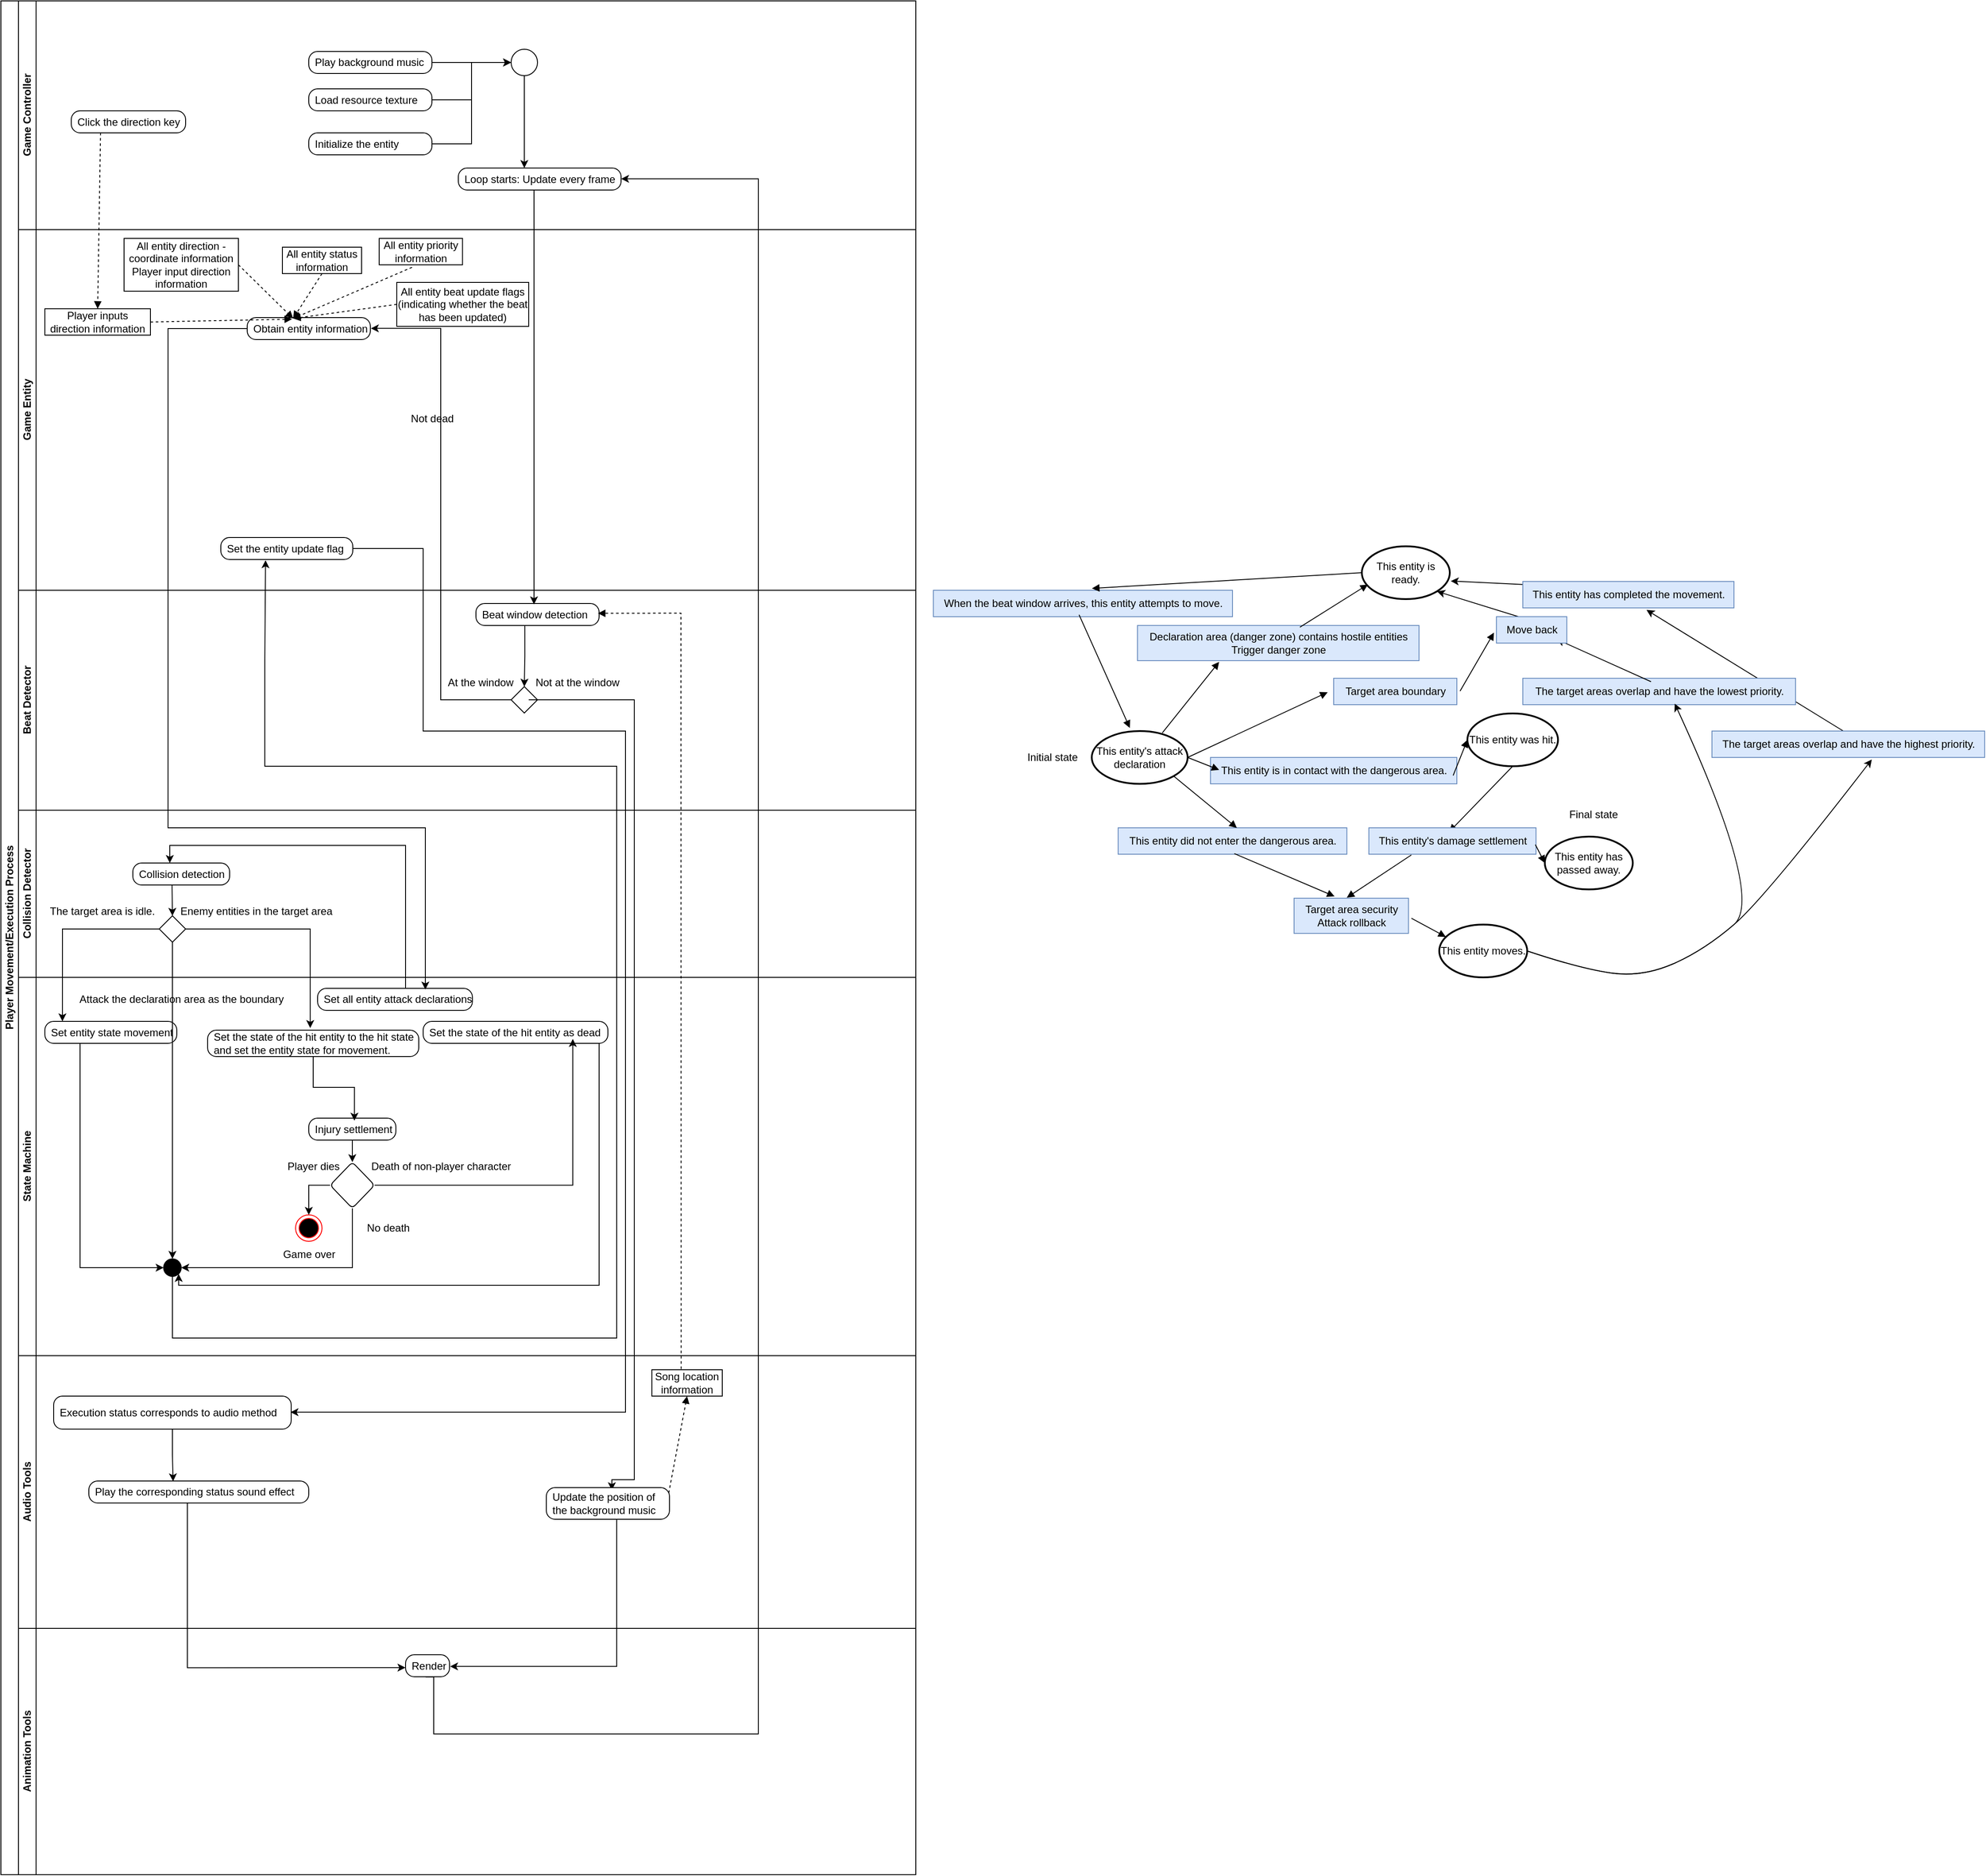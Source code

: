 <mxfile version="26.1.1">
  <diagram id="prtHgNgQTEPvFCAcTncT" name="Page-1">
    <mxGraphModel dx="1990" dy="1095" grid="1" gridSize="10" guides="1" tooltips="1" connect="1" arrows="1" fold="1" page="1" pageScale="1" pageWidth="827" pageHeight="1169" math="0" shadow="0">
      <root>
        <mxCell id="0" />
        <mxCell id="1" parent="0" />
        <mxCell id="dNxyNK7c78bLwvsdeMH5-19" value="Player Movement/Execution Process" style="swimlane;html=1;childLayout=stackLayout;resizeParent=1;resizeParentMax=0;horizontal=0;startSize=20;horizontalStack=0;" parent="1" vertex="1">
          <mxGeometry x="100" y="200" width="1040" height="2130" as="geometry" />
        </mxCell>
        <mxCell id="dNxyNK7c78bLwvsdeMH5-20" value="Game Controller" style="swimlane;html=1;startSize=20;horizontal=0;" parent="dNxyNK7c78bLwvsdeMH5-19" vertex="1">
          <mxGeometry x="20" width="1020" height="260" as="geometry" />
        </mxCell>
        <mxCell id="RiEksx5ooV3Hi0hGjkgv-7" value="Click the direction key" style="shape=mxgraph.uml25.behaviorAction;html=1;rounded=1;absoluteArcSize=1;arcSize=10;align=left;spacingLeft=5;whiteSpace=wrap;" parent="dNxyNK7c78bLwvsdeMH5-20" vertex="1">
          <mxGeometry x="60" y="125" width="130" height="25" as="geometry" />
        </mxCell>
        <mxCell id="NvxcnexAdf7WvvJ3q8dT-101" value="" style="ellipse;" parent="dNxyNK7c78bLwvsdeMH5-20" vertex="1">
          <mxGeometry x="560.0" y="55.001" width="30" height="30" as="geometry" />
        </mxCell>
        <mxCell id="NvxcnexAdf7WvvJ3q8dT-172" value="Loop starts: Update every frame" style="shape=mxgraph.uml25.behaviorAction;html=1;rounded=1;absoluteArcSize=1;arcSize=10;align=left;spacingLeft=5;whiteSpace=wrap;" parent="dNxyNK7c78bLwvsdeMH5-20" vertex="1">
          <mxGeometry x="500" y="190" width="185" height="25" as="geometry" />
        </mxCell>
        <mxCell id="NvxcnexAdf7WvvJ3q8dT-216" style="edgeStyle=orthogonalEdgeStyle;rounded=0;orthogonalLoop=1;jettySize=auto;html=1;" parent="dNxyNK7c78bLwvsdeMH5-20" source="NvxcnexAdf7WvvJ3q8dT-101" edge="1">
          <mxGeometry relative="1" as="geometry">
            <mxPoint x="575" y="190" as="targetPoint" />
          </mxGeometry>
        </mxCell>
        <mxCell id="NvxcnexAdf7WvvJ3q8dT-222" style="edgeStyle=orthogonalEdgeStyle;rounded=0;orthogonalLoop=1;jettySize=auto;html=1;entryX=0;entryY=0.5;entryDx=0;entryDy=0;" parent="dNxyNK7c78bLwvsdeMH5-20" source="NvxcnexAdf7WvvJ3q8dT-221" target="NvxcnexAdf7WvvJ3q8dT-101" edge="1">
          <mxGeometry relative="1" as="geometry" />
        </mxCell>
        <mxCell id="NvxcnexAdf7WvvJ3q8dT-221" value="Play background music" style="shape=mxgraph.uml25.behaviorAction;html=1;rounded=1;absoluteArcSize=1;arcSize=10;align=left;spacingLeft=5;whiteSpace=wrap;" parent="dNxyNK7c78bLwvsdeMH5-20" vertex="1">
          <mxGeometry x="330" y="57.5" width="140" height="25" as="geometry" />
        </mxCell>
        <mxCell id="NvxcnexAdf7WvvJ3q8dT-224" style="edgeStyle=orthogonalEdgeStyle;rounded=0;orthogonalLoop=1;jettySize=auto;html=1;entryX=0;entryY=0.5;entryDx=0;entryDy=0;" parent="dNxyNK7c78bLwvsdeMH5-20" source="NvxcnexAdf7WvvJ3q8dT-223" target="NvxcnexAdf7WvvJ3q8dT-101" edge="1">
          <mxGeometry relative="1" as="geometry" />
        </mxCell>
        <mxCell id="NvxcnexAdf7WvvJ3q8dT-223" value="Load resource texture" style="shape=mxgraph.uml25.behaviorAction;html=1;rounded=1;absoluteArcSize=1;arcSize=10;align=left;spacingLeft=5;whiteSpace=wrap;" parent="dNxyNK7c78bLwvsdeMH5-20" vertex="1">
          <mxGeometry x="330" y="100" width="140" height="25" as="geometry" />
        </mxCell>
        <mxCell id="NvxcnexAdf7WvvJ3q8dT-226" style="edgeStyle=orthogonalEdgeStyle;rounded=0;orthogonalLoop=1;jettySize=auto;html=1;entryX=0;entryY=0.5;entryDx=0;entryDy=0;" parent="dNxyNK7c78bLwvsdeMH5-20" source="NvxcnexAdf7WvvJ3q8dT-225" target="NvxcnexAdf7WvvJ3q8dT-101" edge="1">
          <mxGeometry relative="1" as="geometry" />
        </mxCell>
        <mxCell id="NvxcnexAdf7WvvJ3q8dT-225" value="Initialize the entity" style="shape=mxgraph.uml25.behaviorAction;html=1;rounded=1;absoluteArcSize=1;arcSize=10;align=left;spacingLeft=5;whiteSpace=wrap;" parent="dNxyNK7c78bLwvsdeMH5-20" vertex="1">
          <mxGeometry x="330" y="150" width="140" height="25" as="geometry" />
        </mxCell>
        <mxCell id="NvxcnexAdf7WvvJ3q8dT-192" value="Game Entity" style="swimlane;html=1;startSize=20;horizontal=0;" parent="dNxyNK7c78bLwvsdeMH5-19" vertex="1">
          <mxGeometry x="20" y="260" width="1020" height="410" as="geometry" />
        </mxCell>
        <mxCell id="NvxcnexAdf7WvvJ3q8dT-194" value="All entity status information" style="rounded=0;whiteSpace=wrap;html=1;fontFamily=Helvetica;fontSize=12;fontColor=#000000;align=center;" parent="NvxcnexAdf7WvvJ3q8dT-192" vertex="1">
          <mxGeometry x="300" y="20" width="90" height="30" as="geometry" />
        </mxCell>
        <mxCell id="NvxcnexAdf7WvvJ3q8dT-195" value="All entity direction - coordinate information Player input direction information" style="rounded=0;whiteSpace=wrap;html=1;fontFamily=Helvetica;fontSize=12;fontColor=#000000;align=center;" parent="NvxcnexAdf7WvvJ3q8dT-192" vertex="1">
          <mxGeometry x="120" y="10" width="130" height="60" as="geometry" />
        </mxCell>
        <mxCell id="NvxcnexAdf7WvvJ3q8dT-165" value="Obtain entity information" style="shape=mxgraph.uml25.behaviorAction;html=1;rounded=1;absoluteArcSize=1;arcSize=10;align=left;spacingLeft=5;whiteSpace=wrap;" parent="NvxcnexAdf7WvvJ3q8dT-192" vertex="1">
          <mxGeometry x="260" y="100" width="140" height="25" as="geometry" />
        </mxCell>
        <mxCell id="NvxcnexAdf7WvvJ3q8dT-204" value="" style="html=1;verticalAlign=bottom;labelBackgroundColor=none;endArrow=block;endFill=1;dashed=1;rounded=0;exitX=0.5;exitY=1;exitDx=0;exitDy=0;entryX=0.373;entryY=0.042;entryDx=0;entryDy=0;entryPerimeter=0;" parent="NvxcnexAdf7WvvJ3q8dT-192" source="NvxcnexAdf7WvvJ3q8dT-194" target="NvxcnexAdf7WvvJ3q8dT-165" edge="1">
          <mxGeometry width="160" relative="1" as="geometry">
            <mxPoint x="250" y="190" as="sourcePoint" />
            <mxPoint x="410" y="190" as="targetPoint" />
          </mxGeometry>
        </mxCell>
        <mxCell id="NvxcnexAdf7WvvJ3q8dT-205" value="" style="html=1;verticalAlign=bottom;labelBackgroundColor=none;endArrow=block;endFill=1;dashed=1;rounded=0;exitX=1;exitY=0.5;exitDx=0;exitDy=0;entryX=0.373;entryY=0.042;entryDx=0;entryDy=0;entryPerimeter=0;" parent="NvxcnexAdf7WvvJ3q8dT-192" source="NvxcnexAdf7WvvJ3q8dT-195" target="NvxcnexAdf7WvvJ3q8dT-165" edge="1">
          <mxGeometry width="160" relative="1" as="geometry">
            <mxPoint x="250" y="190" as="sourcePoint" />
            <mxPoint x="410" y="190" as="targetPoint" />
          </mxGeometry>
        </mxCell>
        <mxCell id="NvxcnexAdf7WvvJ3q8dT-232" value="Player inputs direction information" style="rounded=0;whiteSpace=wrap;html=1;fontFamily=Helvetica;fontSize=12;fontColor=#000000;align=center;" parent="NvxcnexAdf7WvvJ3q8dT-192" vertex="1">
          <mxGeometry x="30" y="90" width="120" height="30" as="geometry" />
        </mxCell>
        <mxCell id="MzwR7XX259GG3YpAv0yA-23" value="" style="html=1;verticalAlign=bottom;labelBackgroundColor=none;endArrow=block;endFill=1;dashed=1;rounded=0;exitX=1;exitY=0.5;exitDx=0;exitDy=0;entryX=0.364;entryY=0.071;entryDx=0;entryDy=0;entryPerimeter=0;" parent="NvxcnexAdf7WvvJ3q8dT-192" source="NvxcnexAdf7WvvJ3q8dT-232" target="NvxcnexAdf7WvvJ3q8dT-165" edge="1">
          <mxGeometry width="160" relative="1" as="geometry">
            <mxPoint x="89" y="80" as="sourcePoint" />
            <mxPoint x="158.69" y="167" as="targetPoint" />
          </mxGeometry>
        </mxCell>
        <mxCell id="Qg8Gm3xI18R2EqKsObhd-26" value="Not dead" style="text;html=1;align=center;verticalAlign=middle;resizable=0;points=[];autosize=1;strokeColor=none;fillColor=none;" parent="NvxcnexAdf7WvvJ3q8dT-192" vertex="1">
          <mxGeometry x="434.75" y="200" width="70" height="30" as="geometry" />
        </mxCell>
        <mxCell id="Qg8Gm3xI18R2EqKsObhd-76" value="All entity priority information" style="rounded=0;whiteSpace=wrap;html=1;fontFamily=Helvetica;fontSize=12;fontColor=#000000;align=center;" parent="NvxcnexAdf7WvvJ3q8dT-192" vertex="1">
          <mxGeometry x="410" y="10" width="94.75" height="30" as="geometry" />
        </mxCell>
        <mxCell id="Qg8Gm3xI18R2EqKsObhd-77" value="" style="html=1;verticalAlign=bottom;labelBackgroundColor=none;endArrow=block;endFill=1;dashed=1;rounded=0;exitX=0.394;exitY=1.096;exitDx=0;exitDy=0;entryX=0.373;entryY=0.042;entryDx=0;entryDy=0;entryPerimeter=0;exitPerimeter=0;" parent="NvxcnexAdf7WvvJ3q8dT-192" source="Qg8Gm3xI18R2EqKsObhd-76" target="NvxcnexAdf7WvvJ3q8dT-165" edge="1">
          <mxGeometry width="160" relative="1" as="geometry">
            <mxPoint x="250" y="190" as="sourcePoint" />
            <mxPoint x="410" y="190" as="targetPoint" />
          </mxGeometry>
        </mxCell>
        <mxCell id="Qg8Gm3xI18R2EqKsObhd-96" value="All entity beat update flags (indicating whether the beat has been updated)" style="rounded=0;whiteSpace=wrap;html=1;fontFamily=Helvetica;fontSize=12;fontColor=#000000;align=center;" parent="NvxcnexAdf7WvvJ3q8dT-192" vertex="1">
          <mxGeometry x="430" y="60" width="150" height="50" as="geometry" />
        </mxCell>
        <mxCell id="Qg8Gm3xI18R2EqKsObhd-97" value="" style="html=1;verticalAlign=bottom;labelBackgroundColor=none;endArrow=block;endFill=1;dashed=1;rounded=0;exitX=0;exitY=0.5;exitDx=0;exitDy=0;entryX=0.373;entryY=0.042;entryDx=0;entryDy=0;entryPerimeter=0;" parent="NvxcnexAdf7WvvJ3q8dT-192" source="Qg8Gm3xI18R2EqKsObhd-96" target="NvxcnexAdf7WvvJ3q8dT-165" edge="1">
          <mxGeometry width="160" relative="1" as="geometry">
            <mxPoint x="250" y="190" as="sourcePoint" />
            <mxPoint x="410" y="190" as="targetPoint" />
          </mxGeometry>
        </mxCell>
        <mxCell id="Qg8Gm3xI18R2EqKsObhd-100" value="Set the entity update flag" style="shape=mxgraph.uml25.behaviorAction;html=1;rounded=1;absoluteArcSize=1;arcSize=10;align=left;spacingLeft=5;whiteSpace=wrap;" parent="NvxcnexAdf7WvvJ3q8dT-192" vertex="1">
          <mxGeometry x="230" y="350" width="150" height="25" as="geometry" />
        </mxCell>
        <mxCell id="dNxyNK7c78bLwvsdeMH5-21" value="Beat Detector" style="swimlane;html=1;startSize=20;horizontal=0;" parent="dNxyNK7c78bLwvsdeMH5-19" vertex="1">
          <mxGeometry x="20" y="670" width="1020" height="250" as="geometry" />
        </mxCell>
        <mxCell id="RiEksx5ooV3Hi0hGjkgv-25" value="" style="rhombus;" parent="dNxyNK7c78bLwvsdeMH5-21" vertex="1">
          <mxGeometry x="560" y="109.5" width="30" height="30" as="geometry" />
        </mxCell>
        <mxCell id="RiEksx5ooV3Hi0hGjkgv-29" value="Not at the window" style="text;html=1;align=center;verticalAlign=middle;resizable=0;points=[];autosize=1;strokeColor=none;fillColor=none;" parent="dNxyNK7c78bLwvsdeMH5-21" vertex="1">
          <mxGeometry x="575" y="90" width="120" height="30" as="geometry" />
        </mxCell>
        <mxCell id="NvxcnexAdf7WvvJ3q8dT-189" style="edgeStyle=orthogonalEdgeStyle;rounded=0;orthogonalLoop=1;jettySize=auto;html=1;entryX=0.5;entryY=0;entryDx=0;entryDy=0;exitX=0.397;exitY=0.976;exitDx=0;exitDy=0;exitPerimeter=0;" parent="dNxyNK7c78bLwvsdeMH5-21" source="NvxcnexAdf7WvvJ3q8dT-187" target="RiEksx5ooV3Hi0hGjkgv-25" edge="1">
          <mxGeometry relative="1" as="geometry" />
        </mxCell>
        <mxCell id="NvxcnexAdf7WvvJ3q8dT-187" value="Beat window detection" style="shape=mxgraph.uml25.behaviorAction;html=1;rounded=1;absoluteArcSize=1;arcSize=10;align=left;spacingLeft=5;whiteSpace=wrap;" parent="dNxyNK7c78bLwvsdeMH5-21" vertex="1">
          <mxGeometry x="520" y="15" width="140" height="25" as="geometry" />
        </mxCell>
        <mxCell id="MzwR7XX259GG3YpAv0yA-102" value="At the window" style="text;html=1;align=center;verticalAlign=middle;resizable=0;points=[];autosize=1;strokeColor=none;fillColor=none;" parent="dNxyNK7c78bLwvsdeMH5-21" vertex="1">
          <mxGeometry x="475" y="90" width="100" height="30" as="geometry" />
        </mxCell>
        <mxCell id="RiEksx5ooV3Hi0hGjkgv-11" value="Collision Detector" style="swimlane;html=1;startSize=20;horizontal=0;" parent="dNxyNK7c78bLwvsdeMH5-19" vertex="1">
          <mxGeometry x="20" y="920" width="1020" height="190" as="geometry" />
        </mxCell>
        <mxCell id="NvxcnexAdf7WvvJ3q8dT-248" style="edgeStyle=orthogonalEdgeStyle;rounded=0;orthogonalLoop=1;jettySize=auto;html=1;entryX=0.5;entryY=0;entryDx=0;entryDy=0;exitX=0.405;exitY=0.986;exitDx=0;exitDy=0;exitPerimeter=0;" parent="RiEksx5ooV3Hi0hGjkgv-11" source="RiEksx5ooV3Hi0hGjkgv-32" target="RiEksx5ooV3Hi0hGjkgv-34" edge="1">
          <mxGeometry relative="1" as="geometry" />
        </mxCell>
        <mxCell id="RiEksx5ooV3Hi0hGjkgv-32" value="Collision detection" style="shape=mxgraph.uml25.behaviorAction;html=1;rounded=1;absoluteArcSize=1;arcSize=10;align=left;spacingLeft=5;whiteSpace=wrap;" parent="RiEksx5ooV3Hi0hGjkgv-11" vertex="1">
          <mxGeometry x="130" y="60" width="110" height="25" as="geometry" />
        </mxCell>
        <mxCell id="RiEksx5ooV3Hi0hGjkgv-34" value="" style="rhombus;" parent="RiEksx5ooV3Hi0hGjkgv-11" vertex="1">
          <mxGeometry x="160" y="120" width="30" height="30" as="geometry" />
        </mxCell>
        <mxCell id="RiEksx5ooV3Hi0hGjkgv-62" value="Enemy entities in the target area" style="text;html=1;align=center;verticalAlign=middle;resizable=0;points=[];autosize=1;strokeColor=none;fillColor=none;" parent="RiEksx5ooV3Hi0hGjkgv-11" vertex="1">
          <mxGeometry x="170" y="100" width="200" height="30" as="geometry" />
        </mxCell>
        <mxCell id="MzwR7XX259GG3YpAv0yA-29" value="The target area is idle." style="text;html=1;align=center;verticalAlign=middle;resizable=0;points=[];autosize=1;strokeColor=none;fillColor=none;" parent="RiEksx5ooV3Hi0hGjkgv-11" vertex="1">
          <mxGeometry x="25" y="100" width="140" height="30" as="geometry" />
        </mxCell>
        <mxCell id="dNxyNK7c78bLwvsdeMH5-22" value="State Machine" style="swimlane;html=1;startSize=20;horizontal=0;" parent="dNxyNK7c78bLwvsdeMH5-19" vertex="1">
          <mxGeometry x="20" y="1110" width="1020" height="430" as="geometry" />
        </mxCell>
        <mxCell id="Qg8Gm3xI18R2EqKsObhd-121" style="edgeStyle=orthogonalEdgeStyle;rounded=0;orthogonalLoop=1;jettySize=auto;html=1;entryX=0;entryY=0.5;entryDx=0;entryDy=0;" parent="dNxyNK7c78bLwvsdeMH5-22" source="RiEksx5ooV3Hi0hGjkgv-41" target="Qg8Gm3xI18R2EqKsObhd-119" edge="1">
          <mxGeometry relative="1" as="geometry">
            <Array as="points">
              <mxPoint x="70" y="330" />
            </Array>
          </mxGeometry>
        </mxCell>
        <mxCell id="RiEksx5ooV3Hi0hGjkgv-41" value="Set entity state movement" style="shape=mxgraph.uml25.behaviorAction;html=1;rounded=1;absoluteArcSize=1;arcSize=10;align=left;spacingLeft=5;whiteSpace=wrap;" parent="dNxyNK7c78bLwvsdeMH5-22" vertex="1">
          <mxGeometry x="30" y="50" width="150" height="25" as="geometry" />
        </mxCell>
        <mxCell id="RiEksx5ooV3Hi0hGjkgv-58" value="Set the state of the hit entity to the hit state and set the entity state for movement." style="shape=mxgraph.uml25.behaviorAction;html=1;rounded=1;absoluteArcSize=1;arcSize=10;align=left;spacingLeft=5;whiteSpace=wrap;" parent="dNxyNK7c78bLwvsdeMH5-22" vertex="1">
          <mxGeometry x="215" y="60" width="240" height="30" as="geometry" />
        </mxCell>
        <mxCell id="RiEksx5ooV3Hi0hGjkgv-57" value="Attack the declaration area as the boundary" style="text;html=1;align=center;verticalAlign=middle;resizable=0;points=[];autosize=1;strokeColor=none;fillColor=none;" parent="dNxyNK7c78bLwvsdeMH5-22" vertex="1">
          <mxGeometry x="55" y="10" width="260" height="30" as="geometry" />
        </mxCell>
        <mxCell id="Qg8Gm3xI18R2EqKsObhd-120" style="edgeStyle=orthogonalEdgeStyle;rounded=0;orthogonalLoop=1;jettySize=auto;html=1;entryX=1;entryY=1;entryDx=0;entryDy=0;" parent="dNxyNK7c78bLwvsdeMH5-22" source="Qg8Gm3xI18R2EqKsObhd-30" target="Qg8Gm3xI18R2EqKsObhd-119" edge="1">
          <mxGeometry relative="1" as="geometry">
            <Array as="points">
              <mxPoint x="660" y="350" />
              <mxPoint x="182" y="350" />
            </Array>
          </mxGeometry>
        </mxCell>
        <mxCell id="Qg8Gm3xI18R2EqKsObhd-30" value="Set the state of the hit entity as dead" style="shape=mxgraph.uml25.behaviorAction;html=1;rounded=1;absoluteArcSize=1;arcSize=10;align=left;spacingLeft=5;whiteSpace=wrap;" parent="dNxyNK7c78bLwvsdeMH5-22" vertex="1">
          <mxGeometry x="460" y="50" width="210" height="25" as="geometry" />
        </mxCell>
        <mxCell id="Qg8Gm3xI18R2EqKsObhd-22" value="" style="edgeStyle=orthogonalEdgeStyle;rounded=0;orthogonalLoop=1;jettySize=auto;html=1;" parent="dNxyNK7c78bLwvsdeMH5-22" source="Qg8Gm3xI18R2EqKsObhd-19" target="Qg8Gm3xI18R2EqKsObhd-21" edge="1">
          <mxGeometry relative="1" as="geometry" />
        </mxCell>
        <mxCell id="Qg8Gm3xI18R2EqKsObhd-19" value="Injury settlement" style="shape=mxgraph.uml25.behaviorAction;html=1;rounded=1;absoluteArcSize=1;arcSize=10;align=left;spacingLeft=5;whiteSpace=wrap;" parent="dNxyNK7c78bLwvsdeMH5-22" vertex="1">
          <mxGeometry x="330" y="160" width="99" height="25" as="geometry" />
        </mxCell>
        <mxCell id="Qg8Gm3xI18R2EqKsObhd-36" style="edgeStyle=orthogonalEdgeStyle;rounded=0;orthogonalLoop=1;jettySize=auto;html=1;" parent="dNxyNK7c78bLwvsdeMH5-22" source="Qg8Gm3xI18R2EqKsObhd-21" target="Qg8Gm3xI18R2EqKsObhd-38" edge="1">
          <mxGeometry relative="1" as="geometry">
            <mxPoint x="210" y="236" as="targetPoint" />
          </mxGeometry>
        </mxCell>
        <mxCell id="Qg8Gm3xI18R2EqKsObhd-117" style="edgeStyle=orthogonalEdgeStyle;rounded=0;orthogonalLoop=1;jettySize=auto;html=1;entryX=1;entryY=0.5;entryDx=0;entryDy=0;" parent="dNxyNK7c78bLwvsdeMH5-22" source="Qg8Gm3xI18R2EqKsObhd-21" target="Qg8Gm3xI18R2EqKsObhd-119" edge="1">
          <mxGeometry relative="1" as="geometry">
            <mxPoint x="379.5" y="330" as="targetPoint" />
            <Array as="points">
              <mxPoint x="380" y="330" />
            </Array>
          </mxGeometry>
        </mxCell>
        <mxCell id="Qg8Gm3xI18R2EqKsObhd-21" value="" style="rhombus;whiteSpace=wrap;html=1;align=left;rounded=1;arcSize=10;spacingLeft=5;" parent="dNxyNK7c78bLwvsdeMH5-22" vertex="1">
          <mxGeometry x="354.25" y="210" width="50.5" height="52.5" as="geometry" />
        </mxCell>
        <mxCell id="Qg8Gm3xI18R2EqKsObhd-24" value="Game over" style="text;html=1;align=center;verticalAlign=middle;resizable=0;points=[];autosize=1;strokeColor=none;fillColor=none;" parent="dNxyNK7c78bLwvsdeMH5-22" vertex="1">
          <mxGeometry x="290" y="300" width="80" height="30" as="geometry" />
        </mxCell>
        <mxCell id="Qg8Gm3xI18R2EqKsObhd-37" value="Player dies" style="text;html=1;align=center;verticalAlign=middle;resizable=0;points=[];autosize=1;strokeColor=none;fillColor=none;" parent="dNxyNK7c78bLwvsdeMH5-22" vertex="1">
          <mxGeometry x="295" y="200" width="80" height="30" as="geometry" />
        </mxCell>
        <mxCell id="Qg8Gm3xI18R2EqKsObhd-38" value="" style="ellipse;html=1;shape=endState;fillColor=#000000;strokeColor=#ff0000;" parent="dNxyNK7c78bLwvsdeMH5-22" vertex="1">
          <mxGeometry x="315" y="270" width="30" height="30" as="geometry" />
        </mxCell>
        <mxCell id="MzwR7XX259GG3YpAv0yA-20" value="Set all entity attack declarations" style="shape=mxgraph.uml25.behaviorAction;html=1;rounded=1;absoluteArcSize=1;arcSize=10;align=left;spacingLeft=5;whiteSpace=wrap;" parent="dNxyNK7c78bLwvsdeMH5-22" vertex="1">
          <mxGeometry x="340" y="12.5" width="176" height="25" as="geometry" />
        </mxCell>
        <mxCell id="Qg8Gm3xI18R2EqKsObhd-112" style="edgeStyle=orthogonalEdgeStyle;rounded=0;orthogonalLoop=1;jettySize=auto;html=1;entryX=0.81;entryY=0.8;entryDx=0;entryDy=0;entryPerimeter=0;" parent="dNxyNK7c78bLwvsdeMH5-22" source="Qg8Gm3xI18R2EqKsObhd-21" target="Qg8Gm3xI18R2EqKsObhd-30" edge="1">
          <mxGeometry relative="1" as="geometry">
            <mxPoint x="630" y="80" as="targetPoint" />
            <Array as="points">
              <mxPoint x="630" y="236" />
            </Array>
          </mxGeometry>
        </mxCell>
        <mxCell id="Qg8Gm3xI18R2EqKsObhd-113" value="Death of non-player character" style="text;html=1;align=center;verticalAlign=middle;resizable=0;points=[];autosize=1;strokeColor=none;fillColor=none;" parent="dNxyNK7c78bLwvsdeMH5-22" vertex="1">
          <mxGeometry x="390" y="200" width="180" height="30" as="geometry" />
        </mxCell>
        <mxCell id="Qg8Gm3xI18R2EqKsObhd-118" value="No death" style="text;html=1;align=center;verticalAlign=middle;resizable=0;points=[];autosize=1;strokeColor=none;fillColor=none;" parent="dNxyNK7c78bLwvsdeMH5-22" vertex="1">
          <mxGeometry x="385" y="270" width="70" height="30" as="geometry" />
        </mxCell>
        <mxCell id="Qg8Gm3xI18R2EqKsObhd-119" value="" style="ellipse;fillColor=strokeColor;html=1;" parent="dNxyNK7c78bLwvsdeMH5-22" vertex="1">
          <mxGeometry x="165" y="320" width="20" height="20" as="geometry" />
        </mxCell>
        <mxCell id="Qg8Gm3xI18R2EqKsObhd-125" style="edgeStyle=orthogonalEdgeStyle;rounded=0;orthogonalLoop=1;jettySize=auto;html=1;entryX=0.532;entryY=0.083;entryDx=0;entryDy=0;entryPerimeter=0;" parent="dNxyNK7c78bLwvsdeMH5-22" target="MzwR7XX259GG3YpAv0yA-52" edge="1">
          <mxGeometry relative="1" as="geometry">
            <mxPoint x="579.996" y="-315.524" as="sourcePoint" />
            <mxPoint x="675.65" y="571.125" as="targetPoint" />
            <Array as="points">
              <mxPoint x="700" y="-316" />
              <mxPoint x="700" y="571" />
              <mxPoint x="674" y="571" />
            </Array>
          </mxGeometry>
        </mxCell>
        <mxCell id="6NTJvYpIYuZN6aeLRR0f-5" style="edgeStyle=orthogonalEdgeStyle;rounded=0;orthogonalLoop=1;jettySize=auto;html=1;entryX=0.524;entryY=0.116;entryDx=0;entryDy=0;entryPerimeter=0;" parent="dNxyNK7c78bLwvsdeMH5-22" source="RiEksx5ooV3Hi0hGjkgv-58" target="Qg8Gm3xI18R2EqKsObhd-19" edge="1">
          <mxGeometry relative="1" as="geometry" />
        </mxCell>
        <mxCell id="NvxcnexAdf7WvvJ3q8dT-214" value="" style="html=1;verticalAlign=bottom;labelBackgroundColor=none;endArrow=block;endFill=1;dashed=1;rounded=0;exitX=0.416;exitY=0.175;exitDx=0;exitDy=0;exitPerimeter=0;entryX=0.99;entryY=0.447;entryDx=0;entryDy=0;entryPerimeter=0;" parent="dNxyNK7c78bLwvsdeMH5-19" source="NvxcnexAdf7WvvJ3q8dT-178" target="NvxcnexAdf7WvvJ3q8dT-187" edge="1">
          <mxGeometry width="160" relative="1" as="geometry">
            <mxPoint x="833" y="2327" as="sourcePoint" />
            <mxPoint x="580" y="1233" as="targetPoint" />
            <Array as="points">
              <mxPoint x="773" y="696" />
            </Array>
          </mxGeometry>
        </mxCell>
        <mxCell id="NvxcnexAdf7WvvJ3q8dT-217" style="edgeStyle=orthogonalEdgeStyle;rounded=0;orthogonalLoop=1;jettySize=auto;html=1;" parent="dNxyNK7c78bLwvsdeMH5-19" source="NvxcnexAdf7WvvJ3q8dT-172" edge="1">
          <mxGeometry relative="1" as="geometry">
            <mxPoint x="606" y="686" as="targetPoint" />
            <Array as="points">
              <mxPoint x="606" y="370" />
              <mxPoint x="606" y="370" />
            </Array>
          </mxGeometry>
        </mxCell>
        <mxCell id="NvxcnexAdf7WvvJ3q8dT-218" style="edgeStyle=orthogonalEdgeStyle;rounded=0;orthogonalLoop=1;jettySize=auto;html=1;entryX=1.012;entryY=0.532;entryDx=0;entryDy=0;entryPerimeter=0;exitX=0.449;exitY=0.904;exitDx=0;exitDy=0;exitPerimeter=0;" parent="dNxyNK7c78bLwvsdeMH5-19" source="MzwR7XX259GG3YpAv0yA-52" target="NvxcnexAdf7WvvJ3q8dT-75" edge="1">
          <mxGeometry relative="1" as="geometry">
            <Array as="points">
              <mxPoint x="700" y="1893" />
            </Array>
            <mxPoint x="885" y="1425" as="sourcePoint" />
          </mxGeometry>
        </mxCell>
        <mxCell id="NvxcnexAdf7WvvJ3q8dT-230" value="" style="html=1;verticalAlign=bottom;labelBackgroundColor=none;endArrow=block;endFill=1;dashed=1;rounded=0;exitX=0.256;exitY=0.993;exitDx=0;exitDy=0;exitPerimeter=0;entryX=0.5;entryY=0;entryDx=0;entryDy=0;" parent="dNxyNK7c78bLwvsdeMH5-19" source="RiEksx5ooV3Hi0hGjkgv-7" target="NvxcnexAdf7WvvJ3q8dT-232" edge="1">
          <mxGeometry width="160" relative="1" as="geometry">
            <mxPoint x="270" y="450" as="sourcePoint" />
            <mxPoint x="150" y="310" as="targetPoint" />
          </mxGeometry>
        </mxCell>
        <mxCell id="MzwR7XX259GG3YpAv0yA-28" style="edgeStyle=orthogonalEdgeStyle;rounded=0;orthogonalLoop=1;jettySize=auto;html=1;entryX=0.133;entryY=0;entryDx=0;entryDy=0;entryPerimeter=0;exitX=0;exitY=0.5;exitDx=0;exitDy=0;" parent="dNxyNK7c78bLwvsdeMH5-19" source="RiEksx5ooV3Hi0hGjkgv-34" target="RiEksx5ooV3Hi0hGjkgv-41" edge="1">
          <mxGeometry relative="1" as="geometry" />
        </mxCell>
        <mxCell id="MzwR7XX259GG3YpAv0yA-57" style="edgeStyle=orthogonalEdgeStyle;rounded=0;orthogonalLoop=1;jettySize=auto;html=1;entryX=0.5;entryY=0;entryDx=0;entryDy=0;" parent="dNxyNK7c78bLwvsdeMH5-19" source="RiEksx5ooV3Hi0hGjkgv-34" target="Qg8Gm3xI18R2EqKsObhd-119" edge="1">
          <mxGeometry relative="1" as="geometry">
            <mxPoint x="195" y="1305" as="targetPoint" />
          </mxGeometry>
        </mxCell>
        <mxCell id="NvxcnexAdf7WvvJ3q8dT-59" value="Audio Tools" style="swimlane;html=1;startSize=20;horizontal=0;" parent="dNxyNK7c78bLwvsdeMH5-19" vertex="1">
          <mxGeometry x="20" y="1540" width="1020" height="310" as="geometry" />
        </mxCell>
        <mxCell id="NvxcnexAdf7WvvJ3q8dT-90" value="Execution status corresponds to audio method" style="shape=mxgraph.uml25.behaviorAction;html=1;rounded=1;absoluteArcSize=1;arcSize=10;align=left;spacingLeft=5;whiteSpace=wrap;" parent="NvxcnexAdf7WvvJ3q8dT-59" vertex="1">
          <mxGeometry x="40" y="46" width="270" height="37.5" as="geometry" />
        </mxCell>
        <mxCell id="NvxcnexAdf7WvvJ3q8dT-177" value="" style="html=1;verticalAlign=bottom;labelBackgroundColor=none;endArrow=block;endFill=1;dashed=1;rounded=0;exitX=0.994;exitY=0.17;exitDx=0;exitDy=0;exitPerimeter=0;entryX=0.5;entryY=1;entryDx=0;entryDy=0;" parent="NvxcnexAdf7WvvJ3q8dT-59" source="MzwR7XX259GG3YpAv0yA-52" target="NvxcnexAdf7WvvJ3q8dT-178" edge="1">
          <mxGeometry width="160" relative="1" as="geometry">
            <mxPoint x="863.83" y="123.15" as="sourcePoint" />
            <mxPoint x="560" y="83" as="targetPoint" />
            <Array as="points" />
          </mxGeometry>
        </mxCell>
        <mxCell id="NvxcnexAdf7WvvJ3q8dT-178" value="Song location information" style="rounded=0;whiteSpace=wrap;html=1;fontFamily=Helvetica;fontSize=12;fontColor=#000000;align=center;" parent="NvxcnexAdf7WvvJ3q8dT-59" vertex="1">
          <mxGeometry x="720" y="16" width="80" height="30" as="geometry" />
        </mxCell>
        <mxCell id="MzwR7XX259GG3YpAv0yA-52" value="Update the position of the background music" style="shape=mxgraph.uml25.behaviorAction;html=1;rounded=1;absoluteArcSize=1;arcSize=10;align=left;spacingLeft=5;whiteSpace=wrap;" parent="NvxcnexAdf7WvvJ3q8dT-59" vertex="1">
          <mxGeometry x="600" y="150" width="140" height="36" as="geometry" />
        </mxCell>
        <mxCell id="NvxcnexAdf7WvvJ3q8dT-91" value="Play the corresponding status sound effect" style="shape=mxgraph.uml25.behaviorAction;html=1;rounded=1;absoluteArcSize=1;arcSize=10;align=left;spacingLeft=5;whiteSpace=wrap;" parent="NvxcnexAdf7WvvJ3q8dT-59" vertex="1">
          <mxGeometry x="80" y="142.5" width="250" height="25" as="geometry" />
        </mxCell>
        <mxCell id="Qg8Gm3xI18R2EqKsObhd-126" style="edgeStyle=orthogonalEdgeStyle;rounded=0;orthogonalLoop=1;jettySize=auto;html=1;entryX=0.383;entryY=0.015;entryDx=0;entryDy=0;entryPerimeter=0;" parent="NvxcnexAdf7WvvJ3q8dT-59" source="NvxcnexAdf7WvvJ3q8dT-90" target="NvxcnexAdf7WvvJ3q8dT-91" edge="1">
          <mxGeometry relative="1" as="geometry" />
        </mxCell>
        <mxCell id="NvxcnexAdf7WvvJ3q8dT-51" value="Animation Tools" style="swimlane;html=1;startSize=20;horizontal=0;" parent="dNxyNK7c78bLwvsdeMH5-19" vertex="1">
          <mxGeometry x="20" y="1850" width="1020" height="280" as="geometry" />
        </mxCell>
        <mxCell id="NvxcnexAdf7WvvJ3q8dT-75" value="Render" style="shape=mxgraph.uml25.behaviorAction;html=1;rounded=1;absoluteArcSize=1;arcSize=10;align=left;spacingLeft=5;whiteSpace=wrap;" parent="NvxcnexAdf7WvvJ3q8dT-51" vertex="1">
          <mxGeometry x="440" y="30" width="50" height="25" as="geometry" />
        </mxCell>
        <mxCell id="MzwR7XX259GG3YpAv0yA-98" style="edgeStyle=orthogonalEdgeStyle;rounded=0;orthogonalLoop=1;jettySize=auto;html=1;exitX=0.454;exitY=1.011;exitDx=0;exitDy=0;exitPerimeter=0;entryX=1;entryY=0.492;entryDx=0;entryDy=0;entryPerimeter=0;" parent="dNxyNK7c78bLwvsdeMH5-19" source="NvxcnexAdf7WvvJ3q8dT-75" target="NvxcnexAdf7WvvJ3q8dT-172" edge="1">
          <mxGeometry relative="1" as="geometry">
            <mxPoint x="860" y="1090" as="targetPoint" />
            <mxPoint x="539.929" y="1927.429" as="sourcePoint" />
            <Array as="points">
              <mxPoint x="492" y="1970" />
              <mxPoint x="861" y="1970" />
              <mxPoint x="861" y="202" />
            </Array>
          </mxGeometry>
        </mxCell>
        <mxCell id="Qg8Gm3xI18R2EqKsObhd-98" style="edgeStyle=orthogonalEdgeStyle;rounded=0;orthogonalLoop=1;jettySize=auto;html=1;entryX=1.004;entryY=0.492;entryDx=0;entryDy=0;entryPerimeter=0;" parent="dNxyNK7c78bLwvsdeMH5-19" source="RiEksx5ooV3Hi0hGjkgv-25" target="NvxcnexAdf7WvvJ3q8dT-165" edge="1">
          <mxGeometry relative="1" as="geometry">
            <Array as="points">
              <mxPoint x="500" y="794" />
              <mxPoint x="500" y="372" />
            </Array>
          </mxGeometry>
        </mxCell>
        <mxCell id="Qg8Gm3xI18R2EqKsObhd-123" style="edgeStyle=orthogonalEdgeStyle;rounded=0;orthogonalLoop=1;jettySize=auto;html=1;entryX=0.997;entryY=0.488;entryDx=0;entryDy=0;entryPerimeter=0;" parent="dNxyNK7c78bLwvsdeMH5-19" source="Qg8Gm3xI18R2EqKsObhd-100" target="NvxcnexAdf7WvvJ3q8dT-90" edge="1">
          <mxGeometry relative="1" as="geometry">
            <Array as="points">
              <mxPoint x="480" y="622" />
              <mxPoint x="480" y="830" />
              <mxPoint x="710" y="830" />
              <mxPoint x="710" y="1604" />
            </Array>
          </mxGeometry>
        </mxCell>
        <mxCell id="Qg8Gm3xI18R2EqKsObhd-124" style="edgeStyle=orthogonalEdgeStyle;rounded=0;orthogonalLoop=1;jettySize=auto;html=1;entryX=0.382;entryY=0;entryDx=0;entryDy=0;entryPerimeter=0;" parent="dNxyNK7c78bLwvsdeMH5-19" source="MzwR7XX259GG3YpAv0yA-20" target="RiEksx5ooV3Hi0hGjkgv-32" edge="1">
          <mxGeometry relative="1" as="geometry">
            <Array as="points">
              <mxPoint x="460" y="960" />
              <mxPoint x="192" y="960" />
            </Array>
            <mxPoint x="140" y="940" as="targetPoint" />
          </mxGeometry>
        </mxCell>
        <mxCell id="Qg8Gm3xI18R2EqKsObhd-127" style="edgeStyle=orthogonalEdgeStyle;rounded=0;orthogonalLoop=1;jettySize=auto;html=1;entryX=-0.002;entryY=0.586;entryDx=0;entryDy=0;entryPerimeter=0;" parent="dNxyNK7c78bLwvsdeMH5-19" source="NvxcnexAdf7WvvJ3q8dT-91" target="NvxcnexAdf7WvvJ3q8dT-75" edge="1">
          <mxGeometry relative="1" as="geometry">
            <Array as="points">
              <mxPoint x="212" y="1895" />
            </Array>
          </mxGeometry>
        </mxCell>
        <mxCell id="Qg8Gm3xI18R2EqKsObhd-122" style="edgeStyle=orthogonalEdgeStyle;rounded=0;orthogonalLoop=1;jettySize=auto;html=1;entryX=0.339;entryY=1.034;entryDx=0;entryDy=0;entryPerimeter=0;exitX=0.5;exitY=1;exitDx=0;exitDy=0;" parent="dNxyNK7c78bLwvsdeMH5-19" source="Qg8Gm3xI18R2EqKsObhd-119" target="Qg8Gm3xI18R2EqKsObhd-100" edge="1">
          <mxGeometry relative="1" as="geometry">
            <Array as="points">
              <mxPoint x="195" y="1520" />
              <mxPoint x="700" y="1520" />
              <mxPoint x="700" y="870" />
              <mxPoint x="300" y="870" />
              <mxPoint x="300" y="750" />
            </Array>
          </mxGeometry>
        </mxCell>
        <mxCell id="6NTJvYpIYuZN6aeLRR0f-2" style="edgeStyle=orthogonalEdgeStyle;rounded=0;orthogonalLoop=1;jettySize=auto;html=1;exitX=1;exitY=0.5;exitDx=0;exitDy=0;entryX=0.486;entryY=-0.08;entryDx=0;entryDy=0;entryPerimeter=0;" parent="dNxyNK7c78bLwvsdeMH5-19" source="RiEksx5ooV3Hi0hGjkgv-34" target="RiEksx5ooV3Hi0hGjkgv-58" edge="1">
          <mxGeometry relative="1" as="geometry" />
        </mxCell>
        <mxCell id="6NTJvYpIYuZN6aeLRR0f-4" style="edgeStyle=orthogonalEdgeStyle;rounded=0;orthogonalLoop=1;jettySize=auto;html=1;entryX=0.696;entryY=0.054;entryDx=0;entryDy=0;entryPerimeter=0;" parent="dNxyNK7c78bLwvsdeMH5-19" source="NvxcnexAdf7WvvJ3q8dT-165" target="MzwR7XX259GG3YpAv0yA-20" edge="1">
          <mxGeometry relative="1" as="geometry">
            <Array as="points">
              <mxPoint x="190" y="373" />
              <mxPoint x="190" y="940" />
              <mxPoint x="483" y="940" />
            </Array>
          </mxGeometry>
        </mxCell>
        <mxCell id="NvxcnexAdf7WvvJ3q8dT-249" value="This entity is ready." style="strokeWidth=2;html=1;shape=mxgraph.flowchart.start_1;whiteSpace=wrap;" parent="1" vertex="1">
          <mxGeometry x="1647" y="820" width="100" height="60" as="geometry" />
        </mxCell>
        <mxCell id="NvxcnexAdf7WvvJ3q8dT-250" value="This entity&#39;s attack declaration" style="strokeWidth=2;html=1;shape=mxgraph.flowchart.start_1;whiteSpace=wrap;" parent="1" vertex="1">
          <mxGeometry x="1340" y="1030" width="109" height="60" as="geometry" />
        </mxCell>
        <mxCell id="NvxcnexAdf7WvvJ3q8dT-252" value="When the beat window arrives, this entity attempts to move." style="text;html=1;align=center;verticalAlign=middle;resizable=0;points=[];autosize=1;strokeColor=#6c8ebf;fillColor=#dae8fc;" parent="1" vertex="1">
          <mxGeometry x="1160" y="870" width="340" height="30" as="geometry" />
        </mxCell>
        <mxCell id="NvxcnexAdf7WvvJ3q8dT-267" value="" style="html=1;verticalAlign=bottom;labelBackgroundColor=none;endArrow=block;endFill=1;rounded=0;exitX=0;exitY=0.5;exitDx=0;exitDy=0;exitPerimeter=0;entryX=0.53;entryY=-0.072;entryDx=0;entryDy=0;entryPerimeter=0;" parent="1" source="NvxcnexAdf7WvvJ3q8dT-249" target="NvxcnexAdf7WvvJ3q8dT-252" edge="1">
          <mxGeometry width="160" relative="1" as="geometry">
            <mxPoint x="1547" y="905" as="sourcePoint" />
            <mxPoint x="1707" y="905" as="targetPoint" />
          </mxGeometry>
        </mxCell>
        <mxCell id="NvxcnexAdf7WvvJ3q8dT-268" value="" style="html=1;verticalAlign=bottom;labelBackgroundColor=none;endArrow=block;endFill=1;rounded=0;exitX=0.487;exitY=0.926;exitDx=0;exitDy=0;exitPerimeter=0;entryX=0.397;entryY=-0.059;entryDx=0;entryDy=0;entryPerimeter=0;" parent="1" source="NvxcnexAdf7WvvJ3q8dT-252" target="NvxcnexAdf7WvvJ3q8dT-250" edge="1">
          <mxGeometry width="160" relative="1" as="geometry">
            <mxPoint x="1547" y="905" as="sourcePoint" />
            <mxPoint x="1707" y="905" as="targetPoint" />
          </mxGeometry>
        </mxCell>
        <mxCell id="NvxcnexAdf7WvvJ3q8dT-274" value="This entity was hit." style="strokeWidth=2;html=1;shape=mxgraph.flowchart.start_1;whiteSpace=wrap;" parent="1" vertex="1">
          <mxGeometry x="1767" y="1010" width="103" height="60" as="geometry" />
        </mxCell>
        <mxCell id="NvxcnexAdf7WvvJ3q8dT-278" value="This entity is in contact with the dangerous area." style="text;html=1;align=center;verticalAlign=middle;resizable=0;points=[];autosize=1;strokeColor=#6c8ebf;fillColor=#dae8fc;" parent="1" vertex="1">
          <mxGeometry x="1475" y="1060" width="280" height="30" as="geometry" />
        </mxCell>
        <mxCell id="NvxcnexAdf7WvvJ3q8dT-280" value="" style="html=1;verticalAlign=bottom;labelBackgroundColor=none;endArrow=block;endFill=1;rounded=0;entryX=0;entryY=0.5;entryDx=0;entryDy=0;entryPerimeter=0;exitX=0.985;exitY=0.685;exitDx=0;exitDy=0;exitPerimeter=0;" parent="1" source="NvxcnexAdf7WvvJ3q8dT-278" target="NvxcnexAdf7WvvJ3q8dT-274" edge="1">
          <mxGeometry width="160" relative="1" as="geometry">
            <mxPoint x="1685" y="1040" as="sourcePoint" />
            <mxPoint x="1847" y="1065" as="targetPoint" />
          </mxGeometry>
        </mxCell>
        <mxCell id="MzwR7XX259GG3YpAv0yA-4" value="" style="html=1;verticalAlign=bottom;labelBackgroundColor=none;endArrow=block;endFill=1;rounded=0;entryX=0.29;entryY=1.033;entryDx=0;entryDy=0;entryPerimeter=0;exitX=0.736;exitY=0.035;exitDx=0;exitDy=0;exitPerimeter=0;" parent="1" source="NvxcnexAdf7WvvJ3q8dT-250" target="MzwR7XX259GG3YpAv0yA-5" edge="1">
          <mxGeometry width="160" relative="1" as="geometry">
            <mxPoint x="1457" y="1059" as="sourcePoint" />
            <mxPoint x="1567" y="975" as="targetPoint" />
          </mxGeometry>
        </mxCell>
        <mxCell id="MzwR7XX259GG3YpAv0yA-5" value="&lt;div&gt;Declaration area (danger zone) contains hostile entities&lt;/div&gt;&lt;div&gt;Trigger danger zone&lt;/div&gt;" style="text;html=1;align=center;verticalAlign=middle;resizable=0;points=[];autosize=1;fillColor=#dae8fc;strokeColor=#6c8ebf;" parent="1" vertex="1">
          <mxGeometry x="1392" y="910" width="320" height="40" as="geometry" />
        </mxCell>
        <mxCell id="MzwR7XX259GG3YpAv0yA-6" value="" style="html=1;verticalAlign=bottom;labelBackgroundColor=none;endArrow=block;endFill=1;rounded=0;entryX=0.069;entryY=0.724;entryDx=0;entryDy=0;entryPerimeter=0;exitX=0.577;exitY=0.048;exitDx=0;exitDy=0;exitPerimeter=0;" parent="1" source="MzwR7XX259GG3YpAv0yA-5" target="NvxcnexAdf7WvvJ3q8dT-249" edge="1">
          <mxGeometry width="160" relative="1" as="geometry">
            <mxPoint x="1457" y="1059" as="sourcePoint" />
            <mxPoint x="1567" y="975" as="targetPoint" />
          </mxGeometry>
        </mxCell>
        <mxCell id="MzwR7XX259GG3YpAv0yA-9" value="This entity moves." style="strokeWidth=2;html=1;shape=mxgraph.flowchart.start_1;whiteSpace=wrap;" parent="1" vertex="1">
          <mxGeometry x="1735" y="1250" width="100" height="60" as="geometry" />
        </mxCell>
        <mxCell id="MzwR7XX259GG3YpAv0yA-10" value="" style="html=1;verticalAlign=bottom;labelBackgroundColor=none;endArrow=block;endFill=1;rounded=0;entryX=0.075;entryY=0.233;entryDx=0;entryDy=0;entryPerimeter=0;exitX=1.026;exitY=0.571;exitDx=0;exitDy=0;exitPerimeter=0;" parent="1" source="Qg8Gm3xI18R2EqKsObhd-9" target="MzwR7XX259GG3YpAv0yA-9" edge="1">
          <mxGeometry width="160" relative="1" as="geometry">
            <mxPoint x="1457" y="1059" as="sourcePoint" />
            <mxPoint x="1567" y="975" as="targetPoint" />
          </mxGeometry>
        </mxCell>
        <mxCell id="MzwR7XX259GG3YpAv0yA-13" value="" style="curved=1;endArrow=classic;html=1;rounded=0;exitX=1;exitY=0.5;exitDx=0;exitDy=0;exitPerimeter=0;entryX=1.011;entryY=0.658;entryDx=0;entryDy=0;entryPerimeter=0;" parent="1" source="Qg8Gm3xI18R2EqKsObhd-7" target="NvxcnexAdf7WvvJ3q8dT-249" edge="1">
          <mxGeometry width="50" height="50" relative="1" as="geometry">
            <mxPoint x="1735" y="1250" as="sourcePoint" />
            <mxPoint x="1785" y="1200" as="targetPoint" />
            <Array as="points" />
          </mxGeometry>
        </mxCell>
        <mxCell id="Qg8Gm3xI18R2EqKsObhd-3" value="Initial state" style="text;html=1;align=center;verticalAlign=middle;resizable=0;points=[];autosize=1;strokeColor=none;fillColor=none;" parent="1" vertex="1">
          <mxGeometry x="1255" y="1045" width="80" height="30" as="geometry" />
        </mxCell>
        <mxCell id="Qg8Gm3xI18R2EqKsObhd-4" value="" style="html=1;verticalAlign=bottom;labelBackgroundColor=none;endArrow=block;endFill=1;rounded=0;exitX=1;exitY=0.5;exitDx=0;exitDy=0;exitPerimeter=0;entryX=0.035;entryY=0.471;entryDx=0;entryDy=0;entryPerimeter=0;" parent="1" source="NvxcnexAdf7WvvJ3q8dT-250" target="NvxcnexAdf7WvvJ3q8dT-278" edge="1">
          <mxGeometry width="160" relative="1" as="geometry">
            <mxPoint x="1657" y="860" as="sourcePoint" />
            <mxPoint x="1777" y="935" as="targetPoint" />
          </mxGeometry>
        </mxCell>
        <mxCell id="Qg8Gm3xI18R2EqKsObhd-8" value="" style="curved=1;endArrow=classic;html=1;rounded=0;exitX=0.502;exitY=0.129;exitDx=0;exitDy=0;exitPerimeter=0;entryX=0.586;entryY=1.078;entryDx=0;entryDy=0;entryPerimeter=0;" parent="1" source="Qg8Gm3xI18R2EqKsObhd-104" target="Qg8Gm3xI18R2EqKsObhd-7" edge="1">
          <mxGeometry width="50" height="50" relative="1" as="geometry">
            <mxPoint x="1647" y="1170" as="sourcePoint" />
            <mxPoint x="1738" y="842" as="targetPoint" />
            <Array as="points" />
          </mxGeometry>
        </mxCell>
        <mxCell id="Qg8Gm3xI18R2EqKsObhd-7" value="This entity has completed the movement." style="text;html=1;align=center;verticalAlign=middle;resizable=0;points=[];autosize=1;strokeColor=#6c8ebf;fillColor=#dae8fc;" parent="1" vertex="1">
          <mxGeometry x="1830" y="860" width="240" height="30" as="geometry" />
        </mxCell>
        <mxCell id="Qg8Gm3xI18R2EqKsObhd-10" value="" style="html=1;verticalAlign=bottom;labelBackgroundColor=none;endArrow=block;endFill=1;rounded=0;entryX=0.461;entryY=-0.015;entryDx=0;entryDy=0;entryPerimeter=0;exitX=0.254;exitY=1.029;exitDx=0;exitDy=0;exitPerimeter=0;" parent="1" source="Qg8Gm3xI18R2EqKsObhd-5" target="Qg8Gm3xI18R2EqKsObhd-9" edge="1">
          <mxGeometry width="160" relative="1" as="geometry">
            <mxPoint x="1421" y="1087" as="sourcePoint" />
            <mxPoint x="1555" y="1154" as="targetPoint" />
          </mxGeometry>
        </mxCell>
        <mxCell id="Qg8Gm3xI18R2EqKsObhd-9" value="&lt;div&gt;Target area security&lt;/div&gt;&lt;div&gt;Attack rollback&lt;/div&gt;" style="text;html=1;align=center;verticalAlign=middle;resizable=0;points=[];autosize=1;strokeColor=#6c8ebf;fillColor=#dae8fc;" parent="1" vertex="1">
          <mxGeometry x="1570" y="1220" width="130" height="40" as="geometry" />
        </mxCell>
        <mxCell id="Qg8Gm3xI18R2EqKsObhd-11" value="This entity did not enter the dangerous area." style="text;html=1;align=center;verticalAlign=middle;resizable=0;points=[];autosize=1;strokeColor=#6c8ebf;fillColor=#dae8fc;" parent="1" vertex="1">
          <mxGeometry x="1370" y="1140" width="260" height="30" as="geometry" />
        </mxCell>
        <mxCell id="Qg8Gm3xI18R2EqKsObhd-12" value="" style="html=1;verticalAlign=bottom;labelBackgroundColor=none;endArrow=block;endFill=1;rounded=0;exitX=0.855;exitY=0.855;exitDx=0;exitDy=0;exitPerimeter=0;entryX=0.519;entryY=0.003;entryDx=0;entryDy=0;entryPerimeter=0;" parent="1" source="NvxcnexAdf7WvvJ3q8dT-250" target="Qg8Gm3xI18R2EqKsObhd-11" edge="1">
          <mxGeometry width="160" relative="1" as="geometry">
            <mxPoint x="1657" y="860" as="sourcePoint" />
            <mxPoint x="1777" y="935" as="targetPoint" />
          </mxGeometry>
        </mxCell>
        <mxCell id="Qg8Gm3xI18R2EqKsObhd-13" value="" style="html=1;verticalAlign=bottom;labelBackgroundColor=none;endArrow=block;endFill=1;rounded=0;exitX=0.508;exitY=0.977;exitDx=0;exitDy=0;exitPerimeter=0;entryX=0.354;entryY=-0.051;entryDx=0;entryDy=0;entryPerimeter=0;" parent="1" source="Qg8Gm3xI18R2EqKsObhd-11" target="Qg8Gm3xI18R2EqKsObhd-9" edge="1">
          <mxGeometry width="160" relative="1" as="geometry">
            <mxPoint x="1657" y="860" as="sourcePoint" />
            <mxPoint x="1777" y="935" as="targetPoint" />
          </mxGeometry>
        </mxCell>
        <mxCell id="Qg8Gm3xI18R2EqKsObhd-14" value="" style="html=1;verticalAlign=bottom;labelBackgroundColor=none;endArrow=block;endFill=1;rounded=0;entryX=0.481;entryY=0.15;entryDx=0;entryDy=0;entryPerimeter=0;exitX=0.5;exitY=1;exitDx=0;exitDy=0;exitPerimeter=0;" parent="1" source="NvxcnexAdf7WvvJ3q8dT-274" target="Qg8Gm3xI18R2EqKsObhd-5" edge="1">
          <mxGeometry width="160" relative="1" as="geometry">
            <mxPoint x="1745" y="1100" as="sourcePoint" />
            <mxPoint x="1631" y="1219" as="targetPoint" />
          </mxGeometry>
        </mxCell>
        <mxCell id="Qg8Gm3xI18R2EqKsObhd-5" value="This entity&#39;s damage settlement" style="text;html=1;align=center;verticalAlign=middle;resizable=0;points=[];autosize=1;strokeColor=#6c8ebf;fillColor=#dae8fc;" parent="1" vertex="1">
          <mxGeometry x="1655" y="1140" width="190" height="30" as="geometry" />
        </mxCell>
        <mxCell id="Qg8Gm3xI18R2EqKsObhd-15" value="This entity has passed away." style="strokeWidth=2;html=1;shape=mxgraph.flowchart.start_1;whiteSpace=wrap;" parent="1" vertex="1">
          <mxGeometry x="1855" y="1150" width="100" height="60" as="geometry" />
        </mxCell>
        <mxCell id="Qg8Gm3xI18R2EqKsObhd-17" value="" style="html=1;verticalAlign=bottom;labelBackgroundColor=none;endArrow=block;endFill=1;rounded=0;entryX=0;entryY=0.5;entryDx=0;entryDy=0;entryPerimeter=0;exitX=0.996;exitY=0.637;exitDx=0;exitDy=0;exitPerimeter=0;" parent="1" source="Qg8Gm3xI18R2EqKsObhd-5" target="Qg8Gm3xI18R2EqKsObhd-15" edge="1">
          <mxGeometry width="160" relative="1" as="geometry">
            <mxPoint x="1421" y="1087" as="sourcePoint" />
            <mxPoint x="1555" y="1154" as="targetPoint" />
          </mxGeometry>
        </mxCell>
        <mxCell id="Qg8Gm3xI18R2EqKsObhd-18" value="Final state" style="text;html=1;align=center;verticalAlign=middle;resizable=0;points=[];autosize=1;strokeColor=none;fillColor=none;" parent="1" vertex="1">
          <mxGeometry x="1870" y="1110" width="80" height="30" as="geometry" />
        </mxCell>
        <mxCell id="Qg8Gm3xI18R2EqKsObhd-43" value="Target area boundary" style="text;html=1;align=center;verticalAlign=middle;resizable=0;points=[];autosize=1;strokeColor=#6c8ebf;fillColor=#dae8fc;" parent="1" vertex="1">
          <mxGeometry x="1615" y="970" width="140" height="30" as="geometry" />
        </mxCell>
        <mxCell id="Qg8Gm3xI18R2EqKsObhd-44" value="" style="html=1;verticalAlign=bottom;labelBackgroundColor=none;endArrow=block;endFill=1;rounded=0;exitX=1;exitY=0.5;exitDx=0;exitDy=0;exitPerimeter=0;entryX=-0.049;entryY=0.531;entryDx=0;entryDy=0;entryPerimeter=0;" parent="1" source="NvxcnexAdf7WvvJ3q8dT-250" target="Qg8Gm3xI18R2EqKsObhd-43" edge="1">
          <mxGeometry width="160" relative="1" as="geometry">
            <mxPoint x="1657" y="860" as="sourcePoint" />
            <mxPoint x="1777" y="935" as="targetPoint" />
          </mxGeometry>
        </mxCell>
        <mxCell id="Qg8Gm3xI18R2EqKsObhd-45" value="" style="html=1;verticalAlign=bottom;labelBackgroundColor=none;endArrow=block;endFill=1;rounded=0;exitX=1.026;exitY=0.486;exitDx=0;exitDy=0;exitPerimeter=0;entryX=-0.035;entryY=0.605;entryDx=0;entryDy=0;entryPerimeter=0;" parent="1" source="Qg8Gm3xI18R2EqKsObhd-43" target="Qg8Gm3xI18R2EqKsObhd-109" edge="1">
          <mxGeometry width="160" relative="1" as="geometry">
            <mxPoint x="1657" y="860" as="sourcePoint" />
            <mxPoint x="1777" y="935" as="targetPoint" />
          </mxGeometry>
        </mxCell>
        <mxCell id="Qg8Gm3xI18R2EqKsObhd-105" value="" style="curved=1;endArrow=classic;html=1;rounded=0;exitX=1;exitY=0.5;exitDx=0;exitDy=0;exitPerimeter=0;entryX=0.586;entryY=1.078;entryDx=0;entryDy=0;entryPerimeter=0;" parent="1" source="MzwR7XX259GG3YpAv0yA-9" target="Qg8Gm3xI18R2EqKsObhd-104" edge="1">
          <mxGeometry width="50" height="50" relative="1" as="geometry">
            <mxPoint x="1835" y="1280" as="sourcePoint" />
            <mxPoint x="1931" y="947" as="targetPoint" />
            <Array as="points">
              <mxPoint x="1895" y="1300" />
              <mxPoint x="1965" y="1310" />
              <mxPoint x="2035" y="1280" />
              <mxPoint x="2105" y="1220" />
            </Array>
          </mxGeometry>
        </mxCell>
        <mxCell id="Qg8Gm3xI18R2EqKsObhd-104" value="The target areas overlap and have the highest priority." style="text;html=1;align=center;verticalAlign=middle;resizable=0;points=[];autosize=1;strokeColor=#6c8ebf;fillColor=#dae8fc;" parent="1" vertex="1">
          <mxGeometry x="2045" y="1030" width="310" height="30" as="geometry" />
        </mxCell>
        <mxCell id="Qg8Gm3xI18R2EqKsObhd-106" value="The target areas overlap and have the lowest priority." style="text;html=1;align=center;verticalAlign=middle;resizable=0;points=[];autosize=1;strokeColor=#6c8ebf;fillColor=#dae8fc;" parent="1" vertex="1">
          <mxGeometry x="1830" y="970" width="310" height="30" as="geometry" />
        </mxCell>
        <mxCell id="Qg8Gm3xI18R2EqKsObhd-107" value="" style="curved=1;endArrow=classic;html=1;rounded=0;exitX=1;exitY=0.5;exitDx=0;exitDy=0;exitPerimeter=0;entryX=0.557;entryY=0.962;entryDx=0;entryDy=0;entryPerimeter=0;" parent="1" source="MzwR7XX259GG3YpAv0yA-9" target="Qg8Gm3xI18R2EqKsObhd-106" edge="1">
          <mxGeometry width="50" height="50" relative="1" as="geometry">
            <mxPoint x="1835" y="1280" as="sourcePoint" />
            <mxPoint x="1931" y="947" as="targetPoint" />
            <Array as="points">
              <mxPoint x="1895" y="1300" />
              <mxPoint x="1965" y="1310" />
              <mxPoint x="2035" y="1280" />
              <mxPoint x="2105" y="1220" />
            </Array>
          </mxGeometry>
        </mxCell>
        <mxCell id="Qg8Gm3xI18R2EqKsObhd-108" value="" style="curved=1;endArrow=classic;html=1;rounded=0;exitX=0.47;exitY=0.129;exitDx=0;exitDy=0;exitPerimeter=0;entryX=0.855;entryY=0.855;entryDx=0;entryDy=0;entryPerimeter=0;" parent="1" source="Qg8Gm3xI18R2EqKsObhd-109" target="NvxcnexAdf7WvvJ3q8dT-249" edge="1">
          <mxGeometry width="50" height="50" relative="1" as="geometry">
            <mxPoint x="1647" y="1170" as="sourcePoint" />
            <mxPoint x="1738" y="842" as="targetPoint" />
            <Array as="points" />
          </mxGeometry>
        </mxCell>
        <mxCell id="Qg8Gm3xI18R2EqKsObhd-110" value="" style="curved=1;endArrow=classic;html=1;rounded=0;exitX=0.47;exitY=0.129;exitDx=0;exitDy=0;exitPerimeter=0;entryX=0.855;entryY=0.855;entryDx=0;entryDy=0;entryPerimeter=0;" parent="1" source="Qg8Gm3xI18R2EqKsObhd-106" target="Qg8Gm3xI18R2EqKsObhd-109" edge="1">
          <mxGeometry width="50" height="50" relative="1" as="geometry">
            <mxPoint x="1980" y="974" as="sourcePoint" />
            <mxPoint x="1733" y="871" as="targetPoint" />
            <Array as="points" />
          </mxGeometry>
        </mxCell>
        <mxCell id="Qg8Gm3xI18R2EqKsObhd-109" value="Move back" style="text;html=1;align=center;verticalAlign=middle;resizable=0;points=[];autosize=1;strokeColor=#6c8ebf;fillColor=#dae8fc;" parent="1" vertex="1">
          <mxGeometry x="1800" y="900" width="80" height="30" as="geometry" />
        </mxCell>
      </root>
    </mxGraphModel>
  </diagram>
</mxfile>
